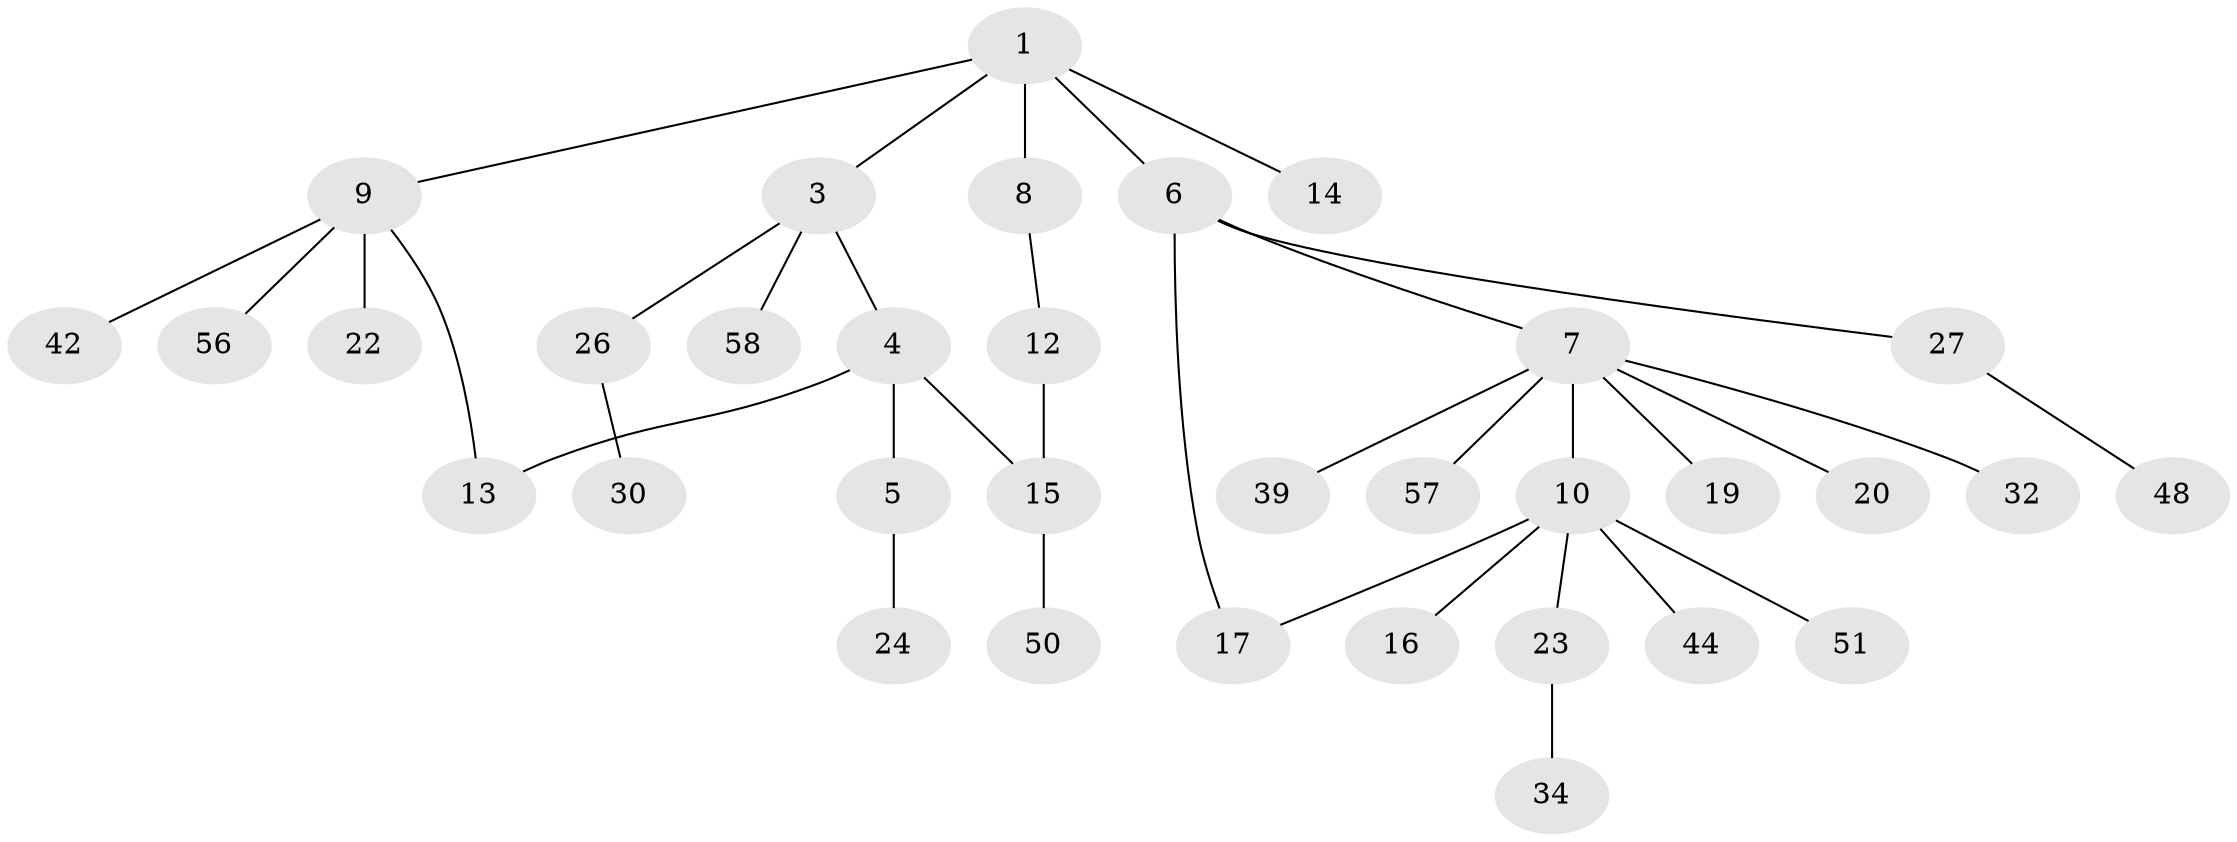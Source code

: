 // original degree distribution, {4: 0.10344827586206896, 5: 0.034482758620689655, 2: 0.3103448275862069, 6: 0.034482758620689655, 3: 0.08620689655172414, 1: 0.43103448275862066}
// Generated by graph-tools (version 1.1) at 2025/17/03/04/25 18:17:14]
// undirected, 34 vertices, 36 edges
graph export_dot {
graph [start="1"]
  node [color=gray90,style=filled];
  1 [super="+18+2"];
  3;
  4 [super="+52"];
  5;
  6;
  7 [super="+11"];
  8 [super="+37"];
  9 [super="+21"];
  10;
  12 [super="+38+53+28"];
  13 [super="+29"];
  14;
  15;
  16 [super="+25+35"];
  17;
  19;
  20;
  22 [super="+40"];
  23;
  24 [super="+33"];
  26;
  27;
  30;
  32 [super="+43"];
  34;
  39;
  42 [super="+47"];
  44 [super="+45"];
  48;
  50;
  51 [super="+54"];
  56;
  57;
  58;
  1 -- 3;
  1 -- 14;
  1 -- 8;
  1 -- 9;
  1 -- 6;
  3 -- 4;
  3 -- 26;
  3 -- 58;
  4 -- 5;
  4 -- 13;
  4 -- 15;
  5 -- 24;
  6 -- 7;
  6 -- 17;
  6 -- 27;
  7 -- 10;
  7 -- 19;
  7 -- 20;
  7 -- 39;
  7 -- 32;
  7 -- 57;
  8 -- 12;
  9 -- 56;
  9 -- 42;
  9 -- 22;
  9 -- 13;
  10 -- 16;
  10 -- 23;
  10 -- 44;
  10 -- 51;
  10 -- 17;
  12 -- 15;
  15 -- 50;
  23 -- 34;
  26 -- 30;
  27 -- 48;
}
